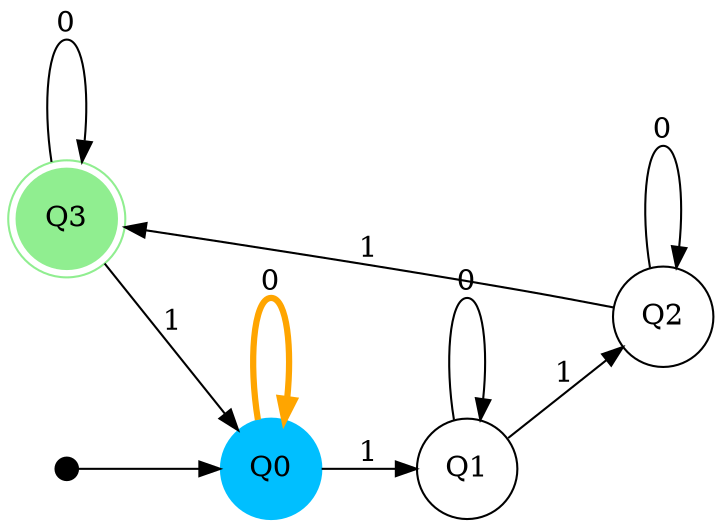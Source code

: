 digraph automata_finito_determinista {
	rankdir=LR;
	size="8,5"

	ordering=out;
	nodesep=0.8;

	node [shape = doublecircle]; Q3 ;
	node [shape = circle];

	// Flecha de inicio visible
	inic [shape=point, width=0.15, color=black];
	inic -> Q0 [color=black, arrowhead=normal];

	{ rank = same; Q0; }
	{ rank = same; Q1; }
	{ rank = same; Q2; }
	{ rank = same; Q3; }
	// Estados con colores
	Q0 [color=deepskyblue style=filled];
	Q1 [color=black];
	Q2 [color=black];
	Q3 [color=lightgreen style=filled];

	// Transiciones desde matriz
	Q0 -> Q0 [ label = "0" ] [color="#ffa500" penwidth=3.0];
	Q0 -> Q1 [ label = "1" ] [color="#000000"];
	Q1 -> Q1 [ label = "0" ] [color="#000000"];
	Q1 -> Q2 [ label = "1" ] [color="#000000"];
	Q2 -> Q2 [ label = "0" ] [color="#000000"];
	Q2 -> Q3 [ label = "1" ] [color="#000000"];
	Q3 -> Q3 [ label = "0" ] [color="#000000"];
	Q3 -> Q0 [ label = "1" ] [color="#000000"];
}